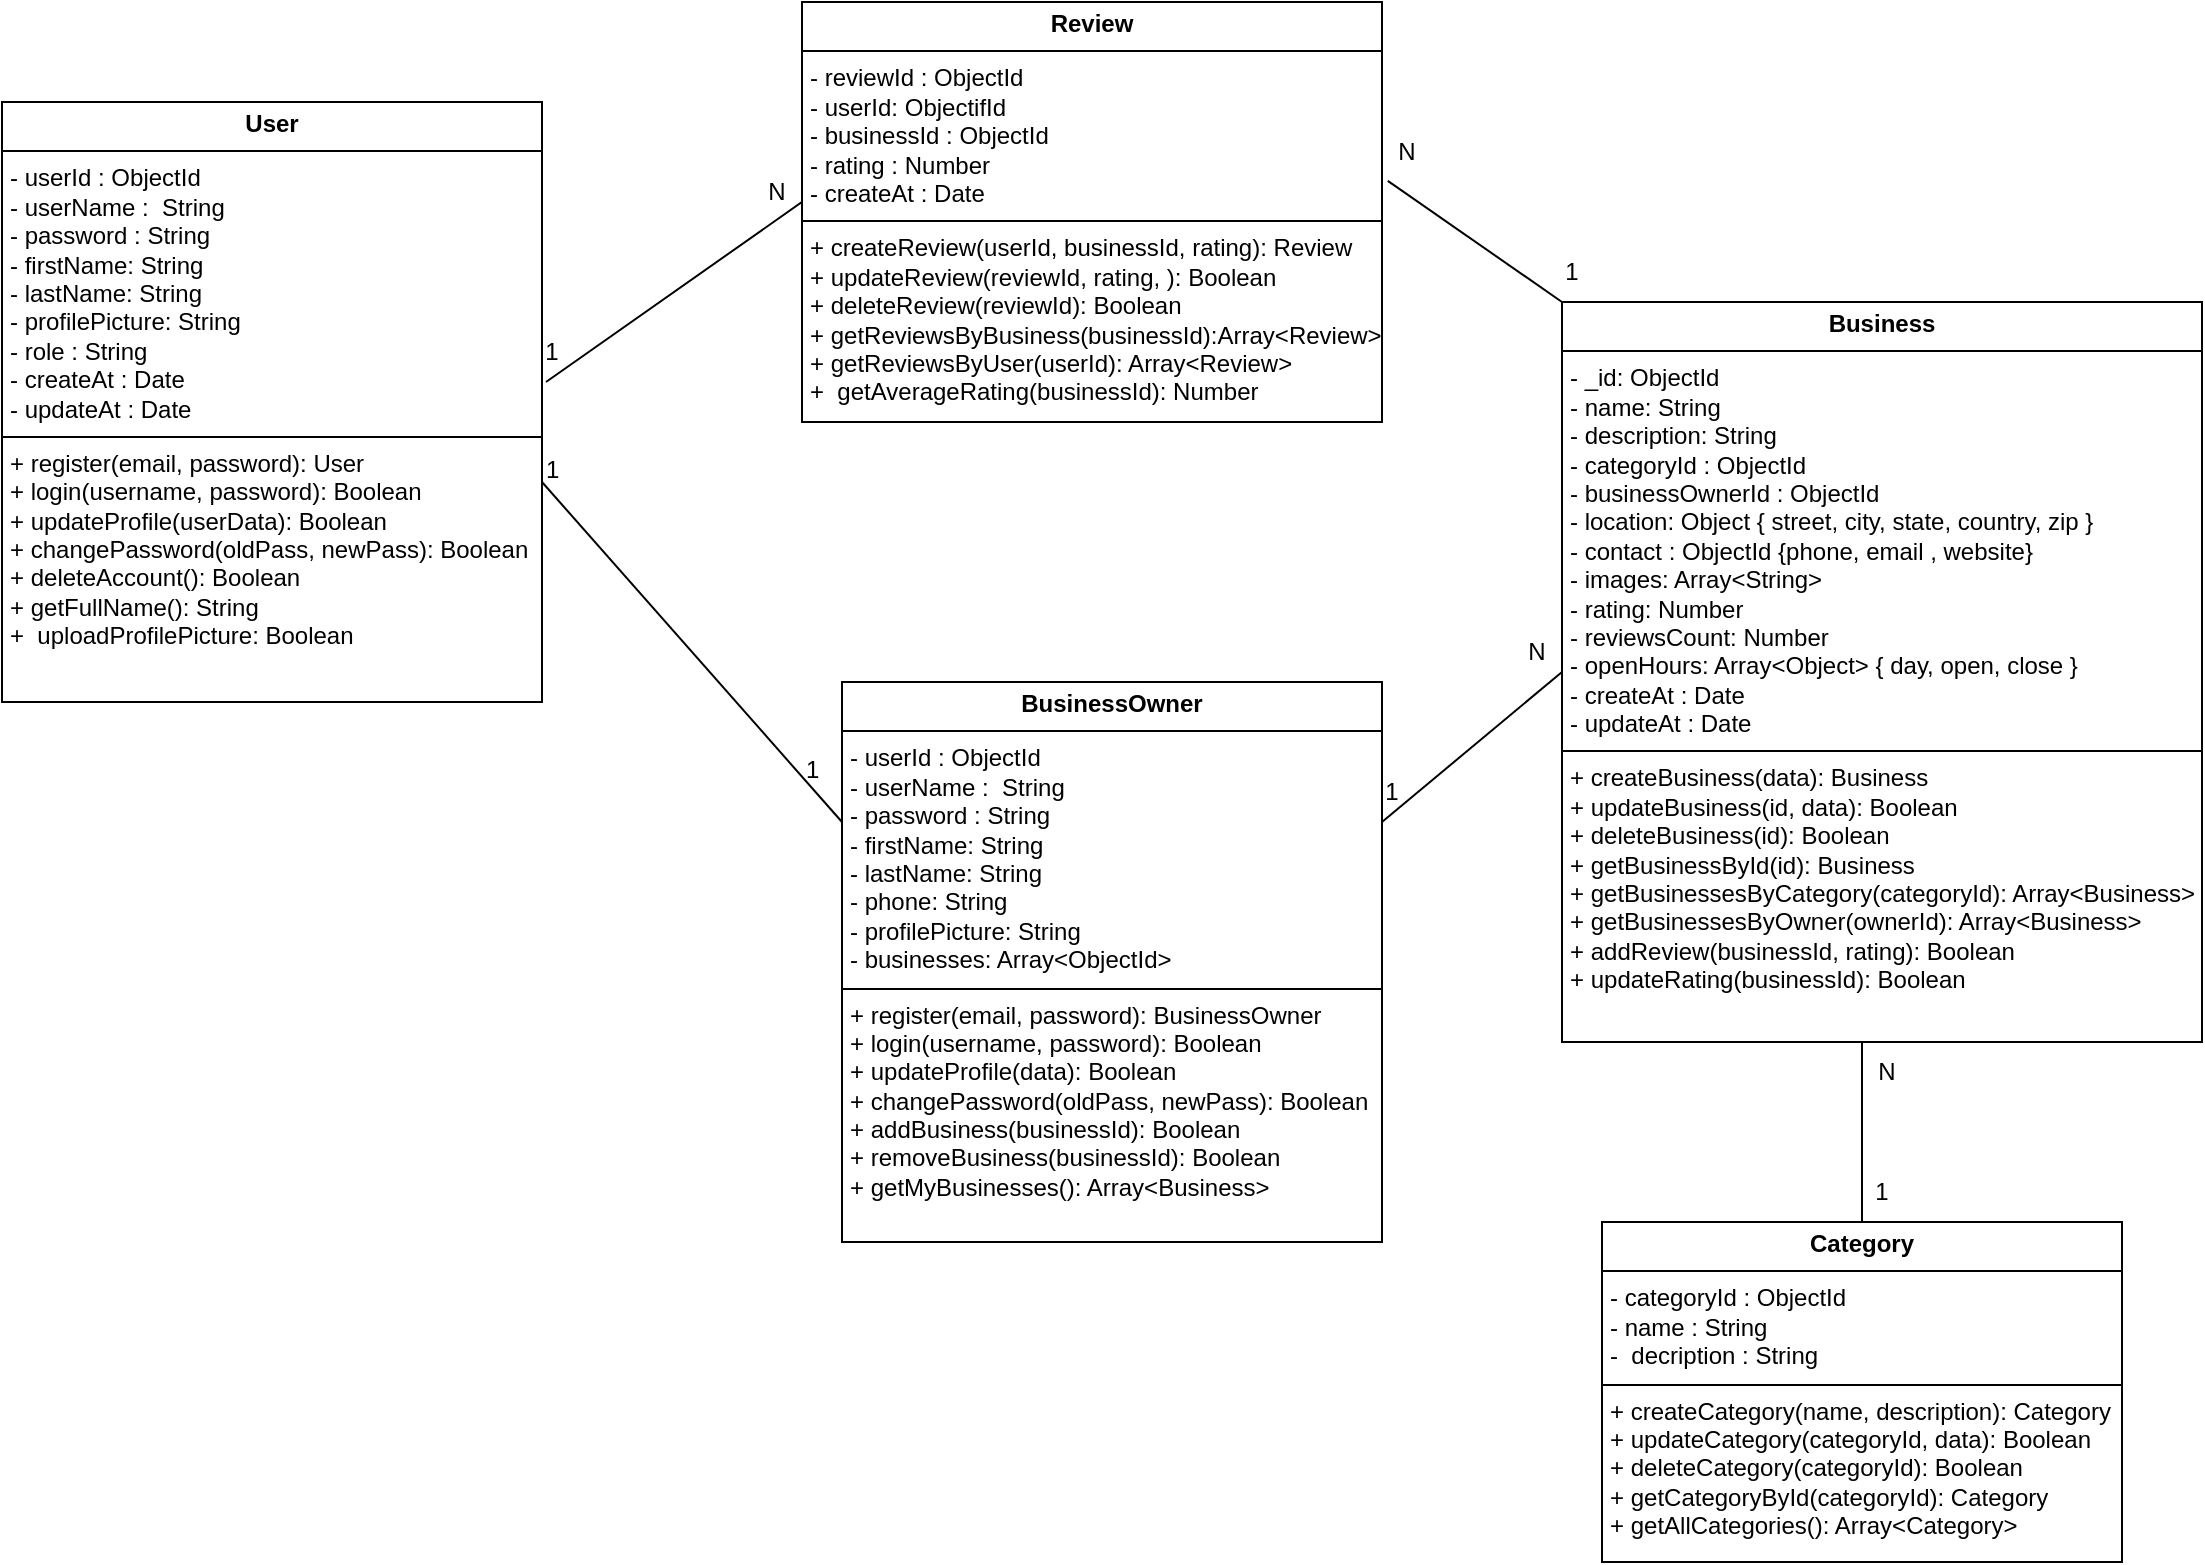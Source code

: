 <mxfile version="26.1.1">
  <diagram name="Page-1" id="CwrJfHDQbhXwP_M6bWOs">
    <mxGraphModel dx="2430" dy="706" grid="1" gridSize="10" guides="1" tooltips="1" connect="1" arrows="1" fold="1" page="1" pageScale="1" pageWidth="827" pageHeight="1169" math="0" shadow="0">
      <root>
        <mxCell id="0" />
        <mxCell id="1" parent="0" />
        <mxCell id="Ztwkg9DwIfdepFcj91c6-2" value="&lt;p style=&quot;margin:0px;margin-top:4px;text-align:center;&quot;&gt;&lt;b&gt;Review&lt;/b&gt;&lt;/p&gt;&lt;hr size=&quot;1&quot; style=&quot;border-style:solid;&quot;&gt;&lt;p style=&quot;margin:0px;margin-left:4px;&quot;&gt;- reviewId : ObjectId&lt;br&gt;- userId:&amp;nbsp;&lt;span style=&quot;background-color: transparent; color: light-dark(rgb(0, 0, 0), rgb(255, 255, 255));&quot;&gt;ObjectifId&lt;/span&gt;&lt;/p&gt;&lt;p style=&quot;margin:0px;margin-left:4px;&quot;&gt;- businessId : ObjectId&lt;/p&gt;&lt;p style=&quot;margin:0px;margin-left:4px;&quot;&gt;- rating : Number&lt;/p&gt;&lt;p style=&quot;margin:0px;margin-left:4px;&quot;&gt;- createAt : Date&lt;/p&gt;&lt;hr size=&quot;1&quot; style=&quot;border-style:solid;&quot;&gt;&lt;p style=&quot;margin:0px;margin-left:4px;&quot;&gt;+&amp;nbsp;createReview(userId, businessId, rating): Review&lt;br&gt;+&amp;nbsp;updateReview(reviewId, rating, ): Boolean&lt;/p&gt;&lt;p style=&quot;margin:0px;margin-left:4px;&quot;&gt;+&amp;nbsp;deleteReview(reviewId): Boolean&amp;nbsp;&lt;/p&gt;&lt;p style=&quot;margin:0px;margin-left:4px;&quot;&gt;+&amp;nbsp;getReviewsByBusiness(businessId):Array&amp;lt;Review&amp;gt;&lt;/p&gt;&lt;p style=&quot;margin:0px;margin-left:4px;&quot;&gt;+&amp;nbsp;getReviewsByUser(userId): Array&amp;lt;Review&amp;gt;&amp;nbsp;&lt;/p&gt;&lt;p style=&quot;margin:0px;margin-left:4px;&quot;&gt;+&amp;nbsp;&amp;nbsp;getAverageRating(businessId): Number&amp;nbsp;&lt;/p&gt;" style="verticalAlign=top;align=left;overflow=fill;html=1;whiteSpace=wrap;" parent="1" vertex="1">
          <mxGeometry x="80" y="10" width="290" height="210" as="geometry" />
        </mxCell>
        <mxCell id="K6Jd6_NAW1np-vbmV9S1-3" value="&lt;p style=&quot;margin:0px;margin-top:4px;text-align:center;&quot;&gt;&lt;b&gt;User&lt;/b&gt;&lt;/p&gt;&lt;hr size=&quot;1&quot; style=&quot;border-style:solid;&quot;&gt;&lt;p style=&quot;margin:0px;margin-left:4px;&quot;&gt;- userId : ObjectId&lt;/p&gt;&lt;p style=&quot;margin:0px;margin-left:4px;&quot;&gt;- userName :&amp;nbsp; String&lt;/p&gt;&lt;p style=&quot;margin:0px;margin-left:4px;&quot;&gt;- password : String&amp;nbsp;&lt;/p&gt;&lt;p style=&quot;margin:0px;margin-left:4px;&quot;&gt;-&amp;nbsp;firstName: String&amp;nbsp;&amp;nbsp;&lt;/p&gt;&lt;p style=&quot;margin:0px;margin-left:4px;&quot;&gt;- lastName: String&amp;nbsp;&amp;nbsp;&lt;/p&gt;&lt;p style=&quot;margin:0px;margin-left:4px;&quot;&gt;- profilePicture: String&amp;nbsp;&lt;/p&gt;&lt;p style=&quot;margin:0px;margin-left:4px;&quot;&gt;- role : String&lt;/p&gt;&lt;p style=&quot;margin:0px;margin-left:4px;&quot;&gt;&lt;span style=&quot;background-color: transparent; color: light-dark(rgb(0, 0, 0), rgb(255, 255, 255));&quot;&gt;- createAt : Date&lt;/span&gt;&lt;/p&gt;&lt;p style=&quot;margin:0px;margin-left:4px;&quot;&gt;- updateAt : Date&lt;/p&gt;&lt;hr size=&quot;1&quot; style=&quot;border-style:solid;&quot;&gt;&lt;p style=&quot;margin:0px;margin-left:4px;&quot;&gt;+&amp;nbsp;register(email, password): User&amp;nbsp;&amp;nbsp;&lt;/p&gt;&lt;p style=&quot;margin:0px;margin-left:4px;&quot;&gt;+&amp;nbsp;login(username, password): Boolean&lt;/p&gt;&lt;p style=&quot;margin:0px;margin-left:4px;&quot;&gt;+&amp;nbsp;updateProfile(userData): Boolean&amp;nbsp;&lt;/p&gt;&lt;p style=&quot;margin:0px;margin-left:4px;&quot;&gt;+&amp;nbsp;changePassword(oldPass, newPass): Boolean&lt;/p&gt;&lt;p style=&quot;margin:0px;margin-left:4px;&quot;&gt;+&amp;nbsp;deleteAccount(): Boolean&amp;nbsp;&lt;/p&gt;&lt;p style=&quot;margin:0px;margin-left:4px;&quot;&gt;+&amp;nbsp;getFullName(): String&amp;nbsp;&lt;/p&gt;&lt;p style=&quot;margin:0px;margin-left:4px;&quot;&gt;+&amp;nbsp;&amp;nbsp;uploadProfilePicture: Boolean&lt;/p&gt;" style="verticalAlign=top;align=left;overflow=fill;html=1;whiteSpace=wrap;" parent="1" vertex="1">
          <mxGeometry x="-320" y="60" width="270" height="300" as="geometry" />
        </mxCell>
        <mxCell id="K6Jd6_NAW1np-vbmV9S1-4" value="&lt;p style=&quot;margin:0px;margin-top:4px;text-align:center;&quot;&gt;&lt;b&gt;Category&lt;/b&gt;&lt;/p&gt;&lt;hr size=&quot;1&quot; style=&quot;border-style:solid;&quot;&gt;&lt;p style=&quot;margin:0px;margin-left:4px;&quot;&gt;- categoryId : ObjectId&lt;/p&gt;&lt;p style=&quot;margin:0px;margin-left:4px;&quot;&gt;- name : String&amp;nbsp;&lt;/p&gt;&lt;p style=&quot;margin:0px;margin-left:4px;&quot;&gt;-&amp;nbsp; decription : String&amp;nbsp;&lt;/p&gt;&lt;hr size=&quot;1&quot; style=&quot;border-style:solid;&quot;&gt;&lt;p style=&quot;margin:0px;margin-left:4px;&quot;&gt;+ createCategory(name, description): Category&lt;/p&gt;&lt;p style=&quot;margin:0px;margin-left:4px;&quot;&gt;+&amp;nbsp;updateCategory(categoryId, data): Boolean&lt;/p&gt;&lt;p style=&quot;margin:0px;margin-left:4px;&quot;&gt;+&amp;nbsp;deleteCategory(categoryId): Boolean&amp;nbsp;&lt;/p&gt;&lt;p style=&quot;margin:0px;margin-left:4px;&quot;&gt;+&amp;nbsp;getCategoryById(categoryId): Category&amp;nbsp;&lt;/p&gt;&lt;p style=&quot;margin:0px;margin-left:4px;&quot;&gt;+&amp;nbsp;getAllCategories(): Array&amp;lt;Category&amp;gt;&amp;nbsp;&lt;/p&gt;" style="verticalAlign=top;align=left;overflow=fill;html=1;whiteSpace=wrap;" parent="1" vertex="1">
          <mxGeometry x="480" y="620" width="260" height="170" as="geometry" />
        </mxCell>
        <mxCell id="K6Jd6_NAW1np-vbmV9S1-6" value="&lt;p style=&quot;margin:0px;margin-top:4px;text-align:center;&quot;&gt;&lt;b&gt;Business&lt;/b&gt;&lt;/p&gt;&lt;hr size=&quot;1&quot; style=&quot;border-style:solid;&quot;&gt;&lt;p style=&quot;margin:0px;margin-left:4px;&quot;&gt;-&amp;nbsp;&lt;span style=&quot;background-color: transparent; color: light-dark(rgb(0, 0, 0), rgb(255, 255, 255));&quot;&gt;_id: ObjectId&lt;/span&gt;&lt;/p&gt;&lt;p style=&quot;margin:0px;margin-left:4px;&quot;&gt;-&amp;nbsp;&lt;span style=&quot;background-color: transparent; color: light-dark(rgb(0, 0, 0), rgb(255, 255, 255));&quot;&gt;name: String&lt;/span&gt;&lt;/p&gt;&lt;p style=&quot;margin:0px;margin-left:4px;&quot;&gt;-&amp;nbsp;&lt;span style=&quot;background-color: transparent; color: light-dark(rgb(0, 0, 0), rgb(255, 255, 255));&quot;&gt;description: String&lt;/span&gt;&lt;/p&gt;&lt;p style=&quot;margin:0px;margin-left:4px;&quot;&gt;- categoryId : ObjectId&lt;/p&gt;&lt;p style=&quot;margin:0px;margin-left:4px;&quot;&gt;- businessOwnerId : ObjectId&lt;/p&gt;&lt;p style=&quot;margin:0px;margin-left:4px;&quot;&gt;-&amp;nbsp;&lt;span style=&quot;background-color: transparent; color: light-dark(rgb(0, 0, 0), rgb(255, 255, 255));&quot;&gt;location: Object { street, city, state, country, zip }&lt;/span&gt;&lt;/p&gt;&lt;p style=&quot;margin:0px;margin-left:4px;&quot;&gt;- contact : ObjectId {phone, email , website&lt;span style=&quot;background-color: transparent; color: light-dark(rgb(0, 0, 0), rgb(255, 255, 255));&quot;&gt;}&lt;/span&gt;&lt;/p&gt;&lt;p style=&quot;margin:0px;margin-left:4px;&quot;&gt;-&amp;nbsp;&lt;span style=&quot;background-color: transparent; color: light-dark(rgb(0, 0, 0), rgb(255, 255, 255));&quot;&gt;images: Array&amp;lt;String&amp;gt;&lt;/span&gt;&lt;/p&gt;&lt;p style=&quot;margin:0px;margin-left:4px;&quot;&gt;&lt;span style=&quot;background-color: transparent; color: light-dark(rgb(0, 0, 0), rgb(255, 255, 255));&quot;&gt;-&amp;nbsp;&lt;/span&gt;&lt;span style=&quot;background-color: transparent; color: light-dark(rgb(0, 0, 0), rgb(255, 255, 255));&quot;&gt;rating: Number&lt;/span&gt;&lt;/p&gt;&lt;p style=&quot;margin:0px;margin-left:4px;&quot;&gt;&lt;span style=&quot;background-color: transparent; color: light-dark(rgb(0, 0, 0), rgb(255, 255, 255));&quot;&gt;-&amp;nbsp;&lt;/span&gt;&lt;span style=&quot;background-color: transparent; color: light-dark(rgb(0, 0, 0), rgb(255, 255, 255));&quot;&gt;reviewsCount: Number&lt;/span&gt;&lt;/p&gt;&lt;p style=&quot;margin:0px;margin-left:4px;&quot;&gt;&lt;span style=&quot;background-color: transparent; color: light-dark(rgb(0, 0, 0), rgb(255, 255, 255));&quot;&gt;-&amp;nbsp;&lt;/span&gt;&lt;span style=&quot;background-color: transparent; color: light-dark(rgb(0, 0, 0), rgb(255, 255, 255));&quot;&gt;openHours: Array&amp;lt;Object&amp;gt; { day, open, close }&lt;/span&gt;&lt;/p&gt;&lt;p style=&quot;margin:0px;margin-left:4px;&quot;&gt;&lt;span style=&quot;background-color: transparent; color: light-dark(rgb(0, 0, 0), rgb(255, 255, 255));&quot;&gt;- createAt : Date&lt;/span&gt;&lt;/p&gt;&lt;p style=&quot;margin:0px;margin-left:4px;&quot;&gt;- updateAt : Date&lt;/p&gt;&lt;hr size=&quot;1&quot; style=&quot;border-style:solid;&quot;&gt;&lt;p style=&quot;margin:0px;margin-left:4px;&quot;&gt;+ createBusiness(data): Business&amp;nbsp;&amp;nbsp;&lt;/p&gt;&lt;p style=&quot;margin:0px;margin-left:4px;&quot;&gt;+&lt;span style=&quot;background-color: transparent; color: light-dark(rgb(0, 0, 0), rgb(255, 255, 255));&quot;&gt;&amp;nbsp;updateBusiness(id, data): Boolean&amp;nbsp;&lt;/span&gt;&lt;/p&gt;&lt;p style=&quot;margin:0px;margin-left:4px;&quot;&gt;&lt;span style=&quot;background-color: transparent; color: light-dark(rgb(0, 0, 0), rgb(255, 255, 255));&quot;&gt;+ deleteBusiness(id): Boolean&amp;nbsp;&lt;/span&gt;&lt;/p&gt;&lt;p style=&quot;margin:0px;margin-left:4px;&quot;&gt;&lt;span style=&quot;background-color: transparent; color: light-dark(rgb(0, 0, 0), rgb(255, 255, 255));&quot;&gt;+ getBusinessById(id): Business&amp;nbsp;&lt;/span&gt;&lt;/p&gt;&lt;p style=&quot;margin:0px;margin-left:4px;&quot;&gt;&lt;span style=&quot;background-color: transparent; color: light-dark(rgb(0, 0, 0), rgb(255, 255, 255));&quot;&gt;+ getBusinessesByCategory(categoryId): Array&lt;/span&gt;&lt;span style=&quot;background-color: transparent;&quot;&gt;&amp;lt;Business&amp;gt;&amp;nbsp;&lt;/span&gt;&lt;/p&gt;&lt;p style=&quot;margin:0px;margin-left:4px;&quot;&gt;+ getBusinessesByOwner(ownerId): Array&amp;lt;Business&amp;gt;&amp;nbsp;&lt;/p&gt;&lt;p style=&quot;margin:0px;margin-left:4px;&quot;&gt;&lt;span style=&quot;background-color: transparent; color: light-dark(rgb(0, 0, 0), rgb(255, 255, 255));&quot;&gt;+ addReview(businessId, rating): Boolean&amp;nbsp;&lt;/span&gt;&lt;/p&gt;&lt;p style=&quot;margin:0px;margin-left:4px;&quot;&gt;&lt;span style=&quot;background-color: transparent; color: light-dark(rgb(0, 0, 0), rgb(255, 255, 255));&quot;&gt;+ updateRating(businessId): Boolean&lt;/span&gt;&lt;/p&gt;" style="verticalAlign=top;align=left;overflow=fill;html=1;whiteSpace=wrap;" parent="1" vertex="1">
          <mxGeometry x="460" y="160" width="320" height="370" as="geometry" />
        </mxCell>
        <mxCell id="cobbqYuCgLEPwfnxb708-3" value="" style="endArrow=none;html=1;rounded=0;exitX=1.01;exitY=0.426;exitDx=0;exitDy=0;exitPerimeter=0;entryX=0;entryY=0;entryDx=0;entryDy=0;" edge="1" parent="1" source="Ztwkg9DwIfdepFcj91c6-2" target="K6Jd6_NAW1np-vbmV9S1-6">
          <mxGeometry width="50" height="50" relative="1" as="geometry">
            <mxPoint x="322" y="30" as="sourcePoint" />
            <mxPoint x="430" y="70" as="targetPoint" />
          </mxGeometry>
        </mxCell>
        <mxCell id="cobbqYuCgLEPwfnxb708-4" value="" style="endArrow=none;html=1;rounded=0;" edge="1" parent="1">
          <mxGeometry width="50" height="50" relative="1" as="geometry">
            <mxPoint x="-48" y="200" as="sourcePoint" />
            <mxPoint x="80" y="115" as="targetPoint" />
            <Array as="points">
              <mxPoint x="80" y="110" />
            </Array>
          </mxGeometry>
        </mxCell>
        <mxCell id="cobbqYuCgLEPwfnxb708-7" value="" style="endArrow=none;html=1;rounded=0;entryX=0.314;entryY=1.009;entryDx=0;entryDy=0;entryPerimeter=0;exitX=0;exitY=0.25;exitDx=0;exitDy=0;" edge="1" parent="1" source="cobbqYuCgLEPwfnxb708-8">
          <mxGeometry width="50" height="50" relative="1" as="geometry">
            <mxPoint x="149.36" y="384.42" as="sourcePoint" />
            <mxPoint x="-50.0" y="250.0" as="targetPoint" />
            <Array as="points" />
          </mxGeometry>
        </mxCell>
        <mxCell id="cobbqYuCgLEPwfnxb708-8" value="&lt;p style=&quot;margin:0px;margin-top:4px;text-align:center;&quot;&gt;&lt;b&gt;BusinessOwner&lt;/b&gt;&lt;/p&gt;&lt;hr size=&quot;1&quot; style=&quot;border-style:solid;&quot;&gt;&lt;p style=&quot;margin:0px;margin-left:4px;&quot;&gt;- userId : ObjectId&lt;/p&gt;&lt;p style=&quot;margin: 0px 0px 0px 4px;&quot;&gt;- userName :&amp;nbsp; String&lt;/p&gt;&lt;p style=&quot;margin: 0px 0px 0px 4px;&quot;&gt;- password : String&amp;nbsp;&lt;/p&gt;&lt;p style=&quot;margin: 0px 0px 0px 4px;&quot;&gt;-&amp;nbsp;firstName: String&amp;nbsp;&amp;nbsp;&lt;/p&gt;&lt;p style=&quot;margin: 0px 0px 0px 4px;&quot;&gt;- lastName: String&amp;nbsp;&amp;nbsp;&lt;/p&gt;&lt;p style=&quot;margin: 0px 0px 0px 4px;&quot;&gt;-&amp;nbsp;phone: String&lt;/p&gt;&lt;p style=&quot;margin: 0px 0px 0px 4px;&quot;&gt;- profilePicture: String&amp;nbsp;&lt;/p&gt;&lt;p style=&quot;margin: 0px 0px 0px 4px;&quot;&gt;-&amp;nbsp;businesses: Array&amp;lt;ObjectId&amp;gt;&lt;/p&gt;&lt;hr size=&quot;1&quot; style=&quot;border-style:solid;&quot;&gt;&lt;p style=&quot;margin:0px;margin-left:4px;&quot;&gt;+ r&lt;span style=&quot;background-color: transparent; color: light-dark(rgb(0, 0, 0), rgb(255, 255, 255));&quot;&gt;egister(email, password): BusinessOwner&lt;/span&gt;&lt;/p&gt;&lt;p style=&quot;margin:0px;margin-left:4px;&quot;&gt;&lt;span style=&quot;background-color: transparent; color: light-dark(rgb(0, 0, 0), rgb(255, 255, 255));&quot;&gt;+ login(username, password): Boolean&amp;nbsp;&lt;/span&gt;&lt;/p&gt;&lt;p style=&quot;margin:0px;margin-left:4px;&quot;&gt;&lt;span style=&quot;background-color: transparent; color: light-dark(rgb(0, 0, 0), rgb(255, 255, 255));&quot;&gt;+&amp;nbsp;&lt;/span&gt;&lt;span style=&quot;background-color: transparent; color: light-dark(rgb(0, 0, 0), rgb(255, 255, 255));&quot;&gt;updateProfile(data): Boolean&amp;nbsp;&lt;/span&gt;&lt;/p&gt;&lt;p style=&quot;margin:0px;margin-left:4px;&quot;&gt;&lt;span style=&quot;background-color: transparent; color: light-dark(rgb(0, 0, 0), rgb(255, 255, 255));&quot;&gt;+&amp;nbsp;&lt;/span&gt;&lt;span style=&quot;background-color: transparent; color: light-dark(rgb(0, 0, 0), rgb(255, 255, 255));&quot;&gt;changePassword(oldPass, newPass): Boolean&amp;nbsp;&lt;/span&gt;&lt;/p&gt;&lt;p style=&quot;margin:0px;margin-left:4px;&quot;&gt;&lt;span style=&quot;background-color: transparent; color: light-dark(rgb(0, 0, 0), rgb(255, 255, 255));&quot;&gt;+&amp;nbsp;&lt;/span&gt;&lt;span style=&quot;background-color: transparent; color: light-dark(rgb(0, 0, 0), rgb(255, 255, 255));&quot;&gt;addBusiness(businessId): Boolean&amp;nbsp;&lt;/span&gt;&lt;/p&gt;&lt;p style=&quot;margin:0px;margin-left:4px;&quot;&gt;&lt;span style=&quot;background-color: transparent; color: light-dark(rgb(0, 0, 0), rgb(255, 255, 255));&quot;&gt;+&amp;nbsp;&lt;/span&gt;&lt;span style=&quot;background-color: transparent; color: light-dark(rgb(0, 0, 0), rgb(255, 255, 255));&quot;&gt;removeBusiness(businessId): Boolean&lt;/span&gt;&lt;/p&gt;&lt;p style=&quot;margin:0px;margin-left:4px;&quot;&gt;&lt;span style=&quot;background-color: transparent; color: light-dark(rgb(0, 0, 0), rgb(255, 255, 255));&quot;&gt;+&amp;nbsp;&lt;/span&gt;&lt;span style=&quot;background-color: transparent; color: light-dark(rgb(0, 0, 0), rgb(255, 255, 255));&quot;&gt;getMyBusinesses(): Array&amp;lt;Business&amp;gt;&amp;nbsp;&amp;nbsp;&lt;/span&gt;&lt;/p&gt;&lt;div&gt;&lt;span style=&quot;background-color: transparent; color: light-dark(rgb(0, 0, 0), rgb(255, 255, 255));&quot;&gt;&lt;br&gt;&lt;/span&gt;&lt;/div&gt;&lt;div&gt;&lt;span style=&quot;background-color: transparent; color: light-dark(rgb(0, 0, 0), rgb(255, 255, 255));&quot;&gt;&lt;br&gt;&lt;/span&gt;&lt;/div&gt;&lt;p style=&quot;margin:0px;margin-left:4px;&quot;&gt;&lt;span style=&quot;background-color: transparent; color: light-dark(rgb(0, 0, 0), rgb(255, 255, 255));&quot;&gt;&amp;nbsp;&lt;/span&gt;&lt;/p&gt;&lt;p style=&quot;margin:0px;margin-left:4px;&quot;&gt;&lt;span style=&quot;background-color: transparent; color: light-dark(rgb(0, 0, 0), rgb(255, 255, 255));&quot;&gt;&lt;br&gt;&lt;/span&gt;&lt;/p&gt;" style="verticalAlign=top;align=left;overflow=fill;html=1;whiteSpace=wrap;" vertex="1" parent="1">
          <mxGeometry x="100" y="350" width="270" height="280" as="geometry" />
        </mxCell>
        <mxCell id="cobbqYuCgLEPwfnxb708-14" value="" style="endArrow=none;html=1;rounded=0;exitX=0.5;exitY=0;exitDx=0;exitDy=0;" edge="1" parent="1">
          <mxGeometry width="50" height="50" relative="1" as="geometry">
            <mxPoint x="605" y="530" as="sourcePoint" />
            <mxPoint x="609.29" y="530" as="targetPoint" />
          </mxGeometry>
        </mxCell>
        <mxCell id="cobbqYuCgLEPwfnxb708-16" value="" style="endArrow=none;html=1;rounded=0;exitX=1;exitY=0.25;exitDx=0;exitDy=0;entryX=0;entryY=0.5;entryDx=0;entryDy=0;" edge="1" parent="1" source="cobbqYuCgLEPwfnxb708-8" target="K6Jd6_NAW1np-vbmV9S1-6">
          <mxGeometry width="50" height="50" relative="1" as="geometry">
            <mxPoint x="420" y="410" as="sourcePoint" />
            <mxPoint x="470" y="360" as="targetPoint" />
          </mxGeometry>
        </mxCell>
        <mxCell id="cobbqYuCgLEPwfnxb708-17" value="1" style="text;html=1;align=center;verticalAlign=middle;whiteSpace=wrap;rounded=0;" vertex="1" parent="1">
          <mxGeometry x="605" y="590" width="30" height="30" as="geometry" />
        </mxCell>
        <mxCell id="cobbqYuCgLEPwfnxb708-20" value="" style="endArrow=none;html=1;rounded=0;exitX=0.5;exitY=0;exitDx=0;exitDy=0;" edge="1" parent="1" source="K6Jd6_NAW1np-vbmV9S1-4">
          <mxGeometry width="50" height="50" relative="1" as="geometry">
            <mxPoint x="610" y="620" as="sourcePoint" />
            <mxPoint x="610" y="530" as="targetPoint" />
          </mxGeometry>
        </mxCell>
        <mxCell id="cobbqYuCgLEPwfnxb708-21" value="N" style="text;html=1;align=center;verticalAlign=middle;whiteSpace=wrap;rounded=0;" vertex="1" parent="1">
          <mxGeometry x="610" y="530" width="25" height="30" as="geometry" />
        </mxCell>
        <mxCell id="cobbqYuCgLEPwfnxb708-22" value="N" style="text;html=1;align=center;verticalAlign=middle;whiteSpace=wrap;rounded=0;" vertex="1" parent="1">
          <mxGeometry x="55" y="90" width="25" height="30" as="geometry" />
        </mxCell>
        <mxCell id="cobbqYuCgLEPwfnxb708-24" value="N" style="text;html=1;align=center;verticalAlign=middle;whiteSpace=wrap;rounded=0;" vertex="1" parent="1">
          <mxGeometry x="370" y="70" width="25" height="30" as="geometry" />
        </mxCell>
        <mxCell id="cobbqYuCgLEPwfnxb708-25" value="N" style="text;html=1;align=center;verticalAlign=middle;whiteSpace=wrap;rounded=0;" vertex="1" parent="1">
          <mxGeometry x="435" y="320" width="25" height="30" as="geometry" />
        </mxCell>
        <mxCell id="cobbqYuCgLEPwfnxb708-26" value="1" style="text;html=1;align=center;verticalAlign=middle;whiteSpace=wrap;rounded=0;" vertex="1" parent="1">
          <mxGeometry x="360" y="390" width="30" height="30" as="geometry" />
        </mxCell>
        <mxCell id="cobbqYuCgLEPwfnxb708-27" value="1" style="text;html=1;align=center;verticalAlign=middle;whiteSpace=wrap;rounded=0;" vertex="1" parent="1">
          <mxGeometry x="-60" y="170" width="30" height="30" as="geometry" />
        </mxCell>
        <mxCell id="cobbqYuCgLEPwfnxb708-28" value="1" style="text;html=1;align=center;verticalAlign=middle;whiteSpace=wrap;rounded=0;" vertex="1" parent="1">
          <mxGeometry x="450" y="130" width="30" height="30" as="geometry" />
        </mxCell>
        <mxCell id="cobbqYuCgLEPwfnxb708-30" value="1" style="text;whiteSpace=wrap;html=1;" vertex="1" parent="1">
          <mxGeometry x="-50" y="230" width="20" height="30" as="geometry" />
        </mxCell>
        <mxCell id="cobbqYuCgLEPwfnxb708-31" value="1" style="text;whiteSpace=wrap;html=1;" vertex="1" parent="1">
          <mxGeometry x="80" y="380" width="20" height="30" as="geometry" />
        </mxCell>
      </root>
    </mxGraphModel>
  </diagram>
</mxfile>
